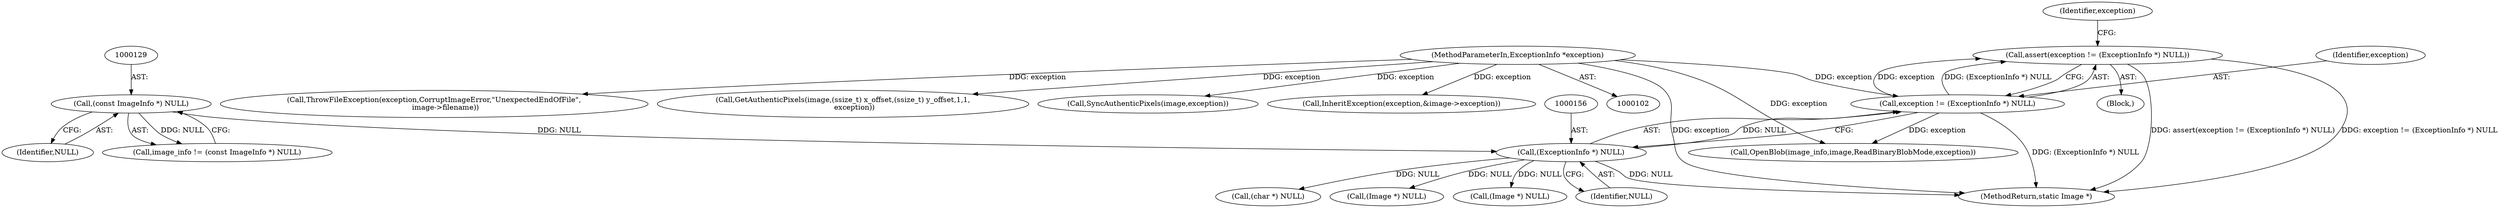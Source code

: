 digraph "0_ImageMagick_48bcf7c39302cdf9b0d9202ad03bf1b95152c44d@API" {
"1000152" [label="(Call,assert(exception != (ExceptionInfo *) NULL))"];
"1000153" [label="(Call,exception != (ExceptionInfo *) NULL)"];
"1000104" [label="(MethodParameterIn,ExceptionInfo *exception)"];
"1000155" [label="(Call,(ExceptionInfo *) NULL)"];
"1000128" [label="(Call,(const ImageInfo *) NULL)"];
"1000104" [label="(MethodParameterIn,ExceptionInfo *exception)"];
"1000154" [label="(Identifier,exception)"];
"1000793" [label="(Call,ThrowFileException(exception,CorruptImageError,\"UnexpectedEndOfFile\",\n          image->filename))"];
"1000155" [label="(Call,(ExceptionInfo *) NULL)"];
"1000170" [label="(Call,OpenBlob(image_info,image,ReadBinaryBlobMode,exception))"];
"1000128" [label="(Call,(const ImageInfo *) NULL)"];
"1000720" [label="(Call,GetAuthenticPixels(image,(ssize_t) x_offset,(ssize_t) y_offset,1,1,\n          exception))"];
"1000130" [label="(Identifier,NULL)"];
"1000782" [label="(Call,SyncAuthenticPixels(image,exception))"];
"1000870" [label="(MethodReturn,static Image *)"];
"1000152" [label="(Call,assert(exception != (ExceptionInfo *) NULL))"];
"1000153" [label="(Call,exception != (ExceptionInfo *) NULL)"];
"1000316" [label="(Call,InheritException(exception,&image->exception))"];
"1000185" [label="(Call,(Image *) NULL)"];
"1000105" [label="(Block,)"];
"1000157" [label="(Identifier,NULL)"];
"1000452" [label="(Call,(char *) NULL)"];
"1000824" [label="(Call,(Image *) NULL)"];
"1000161" [label="(Identifier,exception)"];
"1000126" [label="(Call,image_info != (const ImageInfo *) NULL)"];
"1000152" -> "1000105"  [label="AST: "];
"1000152" -> "1000153"  [label="CFG: "];
"1000153" -> "1000152"  [label="AST: "];
"1000161" -> "1000152"  [label="CFG: "];
"1000152" -> "1000870"  [label="DDG: assert(exception != (ExceptionInfo *) NULL)"];
"1000152" -> "1000870"  [label="DDG: exception != (ExceptionInfo *) NULL"];
"1000153" -> "1000152"  [label="DDG: exception"];
"1000153" -> "1000152"  [label="DDG: (ExceptionInfo *) NULL"];
"1000153" -> "1000155"  [label="CFG: "];
"1000154" -> "1000153"  [label="AST: "];
"1000155" -> "1000153"  [label="AST: "];
"1000153" -> "1000870"  [label="DDG: (ExceptionInfo *) NULL"];
"1000104" -> "1000153"  [label="DDG: exception"];
"1000155" -> "1000153"  [label="DDG: NULL"];
"1000153" -> "1000170"  [label="DDG: exception"];
"1000104" -> "1000102"  [label="AST: "];
"1000104" -> "1000870"  [label="DDG: exception"];
"1000104" -> "1000170"  [label="DDG: exception"];
"1000104" -> "1000316"  [label="DDG: exception"];
"1000104" -> "1000720"  [label="DDG: exception"];
"1000104" -> "1000782"  [label="DDG: exception"];
"1000104" -> "1000793"  [label="DDG: exception"];
"1000155" -> "1000157"  [label="CFG: "];
"1000156" -> "1000155"  [label="AST: "];
"1000157" -> "1000155"  [label="AST: "];
"1000155" -> "1000870"  [label="DDG: NULL"];
"1000128" -> "1000155"  [label="DDG: NULL"];
"1000155" -> "1000185"  [label="DDG: NULL"];
"1000155" -> "1000452"  [label="DDG: NULL"];
"1000155" -> "1000824"  [label="DDG: NULL"];
"1000128" -> "1000126"  [label="AST: "];
"1000128" -> "1000130"  [label="CFG: "];
"1000129" -> "1000128"  [label="AST: "];
"1000130" -> "1000128"  [label="AST: "];
"1000126" -> "1000128"  [label="CFG: "];
"1000128" -> "1000126"  [label="DDG: NULL"];
}
